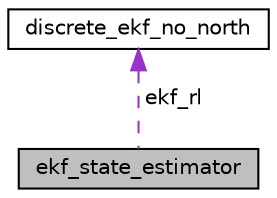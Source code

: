 digraph "ekf_state_estimator"
{
 // LATEX_PDF_SIZE
  edge [fontname="Helvetica",fontsize="10",labelfontname="Helvetica",labelfontsize="10"];
  node [fontname="Helvetica",fontsize="10",shape=record];
  Node1 [label="ekf_state_estimator",height=0.2,width=0.4,color="black", fillcolor="grey75", style="filled", fontcolor="black",tooltip=" "];
  Node2 -> Node1 [dir="back",color="darkorchid3",fontsize="10",style="dashed",label=" ekf_rl" ,fontname="Helvetica"];
  Node2 [label="discrete_ekf_no_north",height=0.2,width=0.4,color="black", fillcolor="white", style="filled",URL="$structdiscrete__ekf__no__north.html",tooltip=" "];
}
